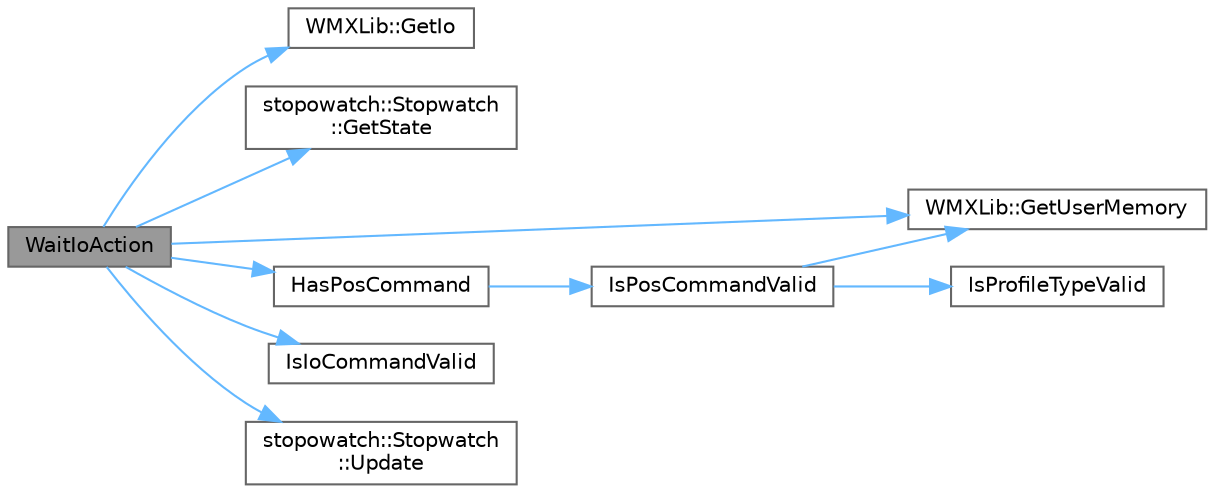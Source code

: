 digraph "WaitIoAction"
{
 // LATEX_PDF_SIZE
  bgcolor="transparent";
  edge [fontname=Helvetica,fontsize=10,labelfontname=Helvetica,labelfontsize=10];
  node [fontname=Helvetica,fontsize=10,shape=box,height=0.2,width=0.4];
  rankdir="LR";
  Node1 [id="Node000001",label="WaitIoAction",height=0.2,width=0.4,color="gray40", fillcolor="grey60", style="filled", fontcolor="black",tooltip="현재 IO 액션의 완료를 대기합니다."];
  Node1 -> Node2 [id="edge1_Node000001_Node000002",color="steelblue1",style="solid",tooltip=" "];
  Node2 [id="Node000002",label="WMXLib::GetIo",height=0.2,width=0.4,color="grey40", fillcolor="white", style="filled",URL="$class_w_m_x_lib.html#a21f80880c6fe177530c6282720105f00",tooltip="Io 객체를 반환합니다."];
  Node1 -> Node3 [id="edge2_Node000001_Node000003",color="steelblue1",style="solid",tooltip=" "];
  Node3 [id="Node000003",label="stopowatch::Stopwatch\l::GetState",height=0.2,width=0.4,color="grey40", fillcolor="white", style="filled",URL="$classstopowatch_1_1_stopwatch.html#a0eee8e310324faf9b56ddf5d49d3ae22",tooltip="지정된 채널의 타이머 상태를 가져오는 함수입니다."];
  Node1 -> Node4 [id="edge3_Node000001_Node000004",color="steelblue1",style="solid",tooltip=" "];
  Node4 [id="Node000004",label="WMXLib::GetUserMemory",height=0.2,width=0.4,color="grey40", fillcolor="white", style="filled",URL="$class_w_m_x_lib.html#ae7f4d5f3857f399f6c3ce5063ddafda4",tooltip="UserMemory 객체를 반환합니다."];
  Node1 -> Node5 [id="edge4_Node000001_Node000005",color="steelblue1",style="solid",tooltip=" "];
  Node5 [id="Node000005",label="HasPosCommand",height=0.2,width=0.4,color="grey40", fillcolor="white", style="filled",URL="$_rtss_app_8cpp.html#ace5776f616fb07151de63240027f2fba",tooltip="액션 객체 배열에 위치 명령이 포함되어 있는지 확인합니다."];
  Node5 -> Node6 [id="edge5_Node000005_Node000006",color="steelblue1",style="solid",tooltip=" "];
  Node6 [id="Node000006",label="IsPosCommandValid",height=0.2,width=0.4,color="grey40", fillcolor="white", style="filled",URL="$_rtss_app_8cpp.html#afec46831b7008c2d45e6cadac7aac208",tooltip="지정된 액션에 위치 명령이 유효한지 확인합니다."];
  Node6 -> Node4 [id="edge6_Node000006_Node000004",color="steelblue1",style="solid",tooltip=" "];
  Node6 -> Node7 [id="edge7_Node000006_Node000007",color="steelblue1",style="solid",tooltip=" "];
  Node7 [id="Node000007",label="IsProfileTypeValid",height=0.2,width=0.4,color="grey40", fillcolor="white", style="filled",URL="$_rtss_app_8cpp.html#ade3080fa7344dbd838c1e15220591d15",tooltip="프로파일 타입이 유효한지 확인합니다."];
  Node1 -> Node8 [id="edge8_Node000001_Node000008",color="steelblue1",style="solid",tooltip=" "];
  Node8 [id="Node000008",label="IsIoCommandValid",height=0.2,width=0.4,color="grey40", fillcolor="white", style="filled",URL="$_rtss_app_8cpp.html#a299196fd634aa575c0633671a7b052b9",tooltip="지정된 액션에 IO 명령이 유효한지 확인합니다."];
  Node1 -> Node9 [id="edge9_Node000001_Node000009",color="steelblue1",style="solid",tooltip=" "];
  Node9 [id="Node000009",label="stopowatch::Stopwatch\l::Update",height=0.2,width=0.4,color="grey40", fillcolor="white", style="filled",URL="$classstopowatch_1_1_stopwatch.html#ab9b7b2cb0bdbc06eb449d59cb87ddd21",tooltip="지정된 채널의 타이머를 업데이트하고 경과 시간을 반환하는 함수입니다."];
}
